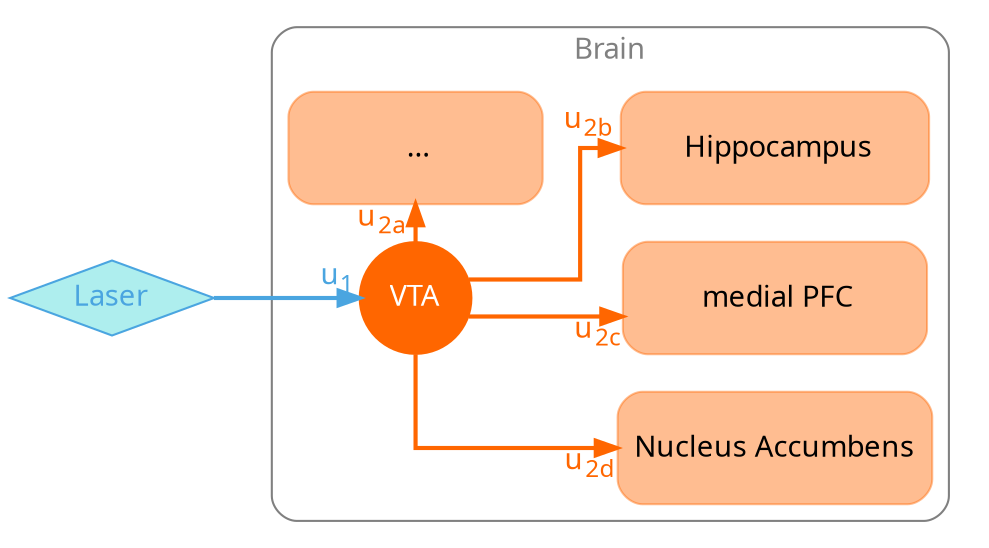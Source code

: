digraph graphname {
    newrank=true;
    rankdir="LR";
    splines=ortho;
    graph [fontname = "sans", pad="0.07"];
    node [fontname = "sans", style=filled];
    edge [fontname = "sans", color=gray50];
    a[label="Laser", shape=diamond, fontcolor="#4AA5E0", color="#4AA5E0", fillcolor="#AEEEEE"];
    b[label="VTA", shape=circle, fontcolor="#FFFFFF", color="#ff6600ff", fillcolor="#ff6600ff"];
    c[label="\nNucleus Accumbens\n ", shape=box, style="rounded,filled", fontcolor="#000000", color="#ff66006e", fillcolor="#ff66006e"];
    d[label="\n        medial PFC       \n ", shape=box, style="rounded,filled", fontcolor="#000000", color="#ff66006e", fillcolor="#ff66006e"];
    e[label="\n      Hippocampus     \n ", shape=box, style="rounded,filled", fontcolor="#000000", color="#ff66006e", fillcolor="#ff66006e"];
    f[label="\n             ...            \n ", shape=box, style="rounded,filled", fontcolor="#000000", color="#ff66006e", fillcolor="#ff66006e"];
    a -> b [headlabel=<     u<SUB>1</SUB>>, fontcolor="#4AA5E0", penwidth=2, color="#4AA5E0", labeldistance="2.2"];
    subgraph cluster1 {
        b:s -> c:w [headlabel=<u<SUB>2d</SUB>>, penwidth=2, color="#ff6600ff", fontcolor="#ff6600ff"];
        b -> d [headlabel=<u<SUB>2c</SUB>>, penwidth=2, color="#ff6600ff", fontcolor="#ff6600ff"];
        b -> e [headlabel=<      u<SUB>2b</SUB>>, penwidth=2, color="#ff6600ff", fontcolor="#ff6600ff", labeldistance="2.9"];
        b -> f [headlabel=<u<SUB>2a</SUB> >, penwidth=2, color="#ff6600ff", fontcolor="#ff6600ff"];
        label = "Brain";
        fontcolor = "#808080ff";
        color = "#808080ff";
    style=rounded;
    }
    {rank=same; b; f}
}
